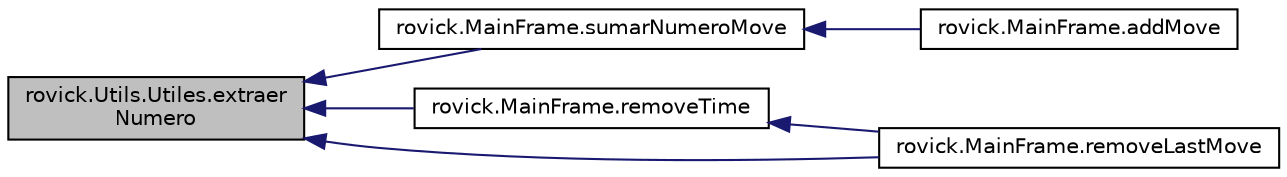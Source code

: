 digraph "rovick.Utils.Utiles.extraerNumero"
{
  edge [fontname="Helvetica",fontsize="10",labelfontname="Helvetica",labelfontsize="10"];
  node [fontname="Helvetica",fontsize="10",shape=record];
  rankdir="LR";
  Node2 [label="rovick.Utils.Utiles.extraer\lNumero",height=0.2,width=0.4,color="black", fillcolor="grey75", style="filled", fontcolor="black"];
  Node2 -> Node3 [dir="back",color="midnightblue",fontsize="10",style="solid",fontname="Helvetica"];
  Node3 [label="rovick.MainFrame.sumarNumeroMove",height=0.2,width=0.4,color="black", fillcolor="white", style="filled",URL="$classrovick_1_1_main_frame.html#a724eeaf4315d25cbeae55131e775b2cb",tooltip="Suma al string move un movimiento. "];
  Node3 -> Node4 [dir="back",color="midnightblue",fontsize="10",style="solid",fontname="Helvetica"];
  Node4 [label="rovick.MainFrame.addMove",height=0.2,width=0.4,color="black", fillcolor="white", style="filled",URL="$classrovick_1_1_main_frame.html#a49c8ae6bbd67d575b5b9c8ee575a82ff",tooltip="Añade el movimiento al ArrayLista movimientos dependiendo de que movimiento sea. "];
  Node2 -> Node5 [dir="back",color="midnightblue",fontsize="10",style="solid",fontname="Helvetica"];
  Node5 [label="rovick.MainFrame.removeTime",height=0.2,width=0.4,color="black", fillcolor="white", style="filled",URL="$classrovick_1_1_main_frame.html#af06cc67bd587af7c4b5749cb74c55854",tooltip="Resta tiempo al GregorianCalendar tiempo dependiendo de que movimiento sea. "];
  Node5 -> Node6 [dir="back",color="midnightblue",fontsize="10",style="solid",fontname="Helvetica"];
  Node6 [label="rovick.MainFrame.removeLastMove",height=0.2,width=0.4,color="black", fillcolor="white", style="filled",URL="$classrovick_1_1_main_frame.html#a27c198265fb7a3f149b95aaac12bf9f0",tooltip="Borra el ultimo movimiento del ArrayList movimientos, y ajusta los tiempos y los movimientos. "];
  Node2 -> Node6 [dir="back",color="midnightblue",fontsize="10",style="solid",fontname="Helvetica"];
}
